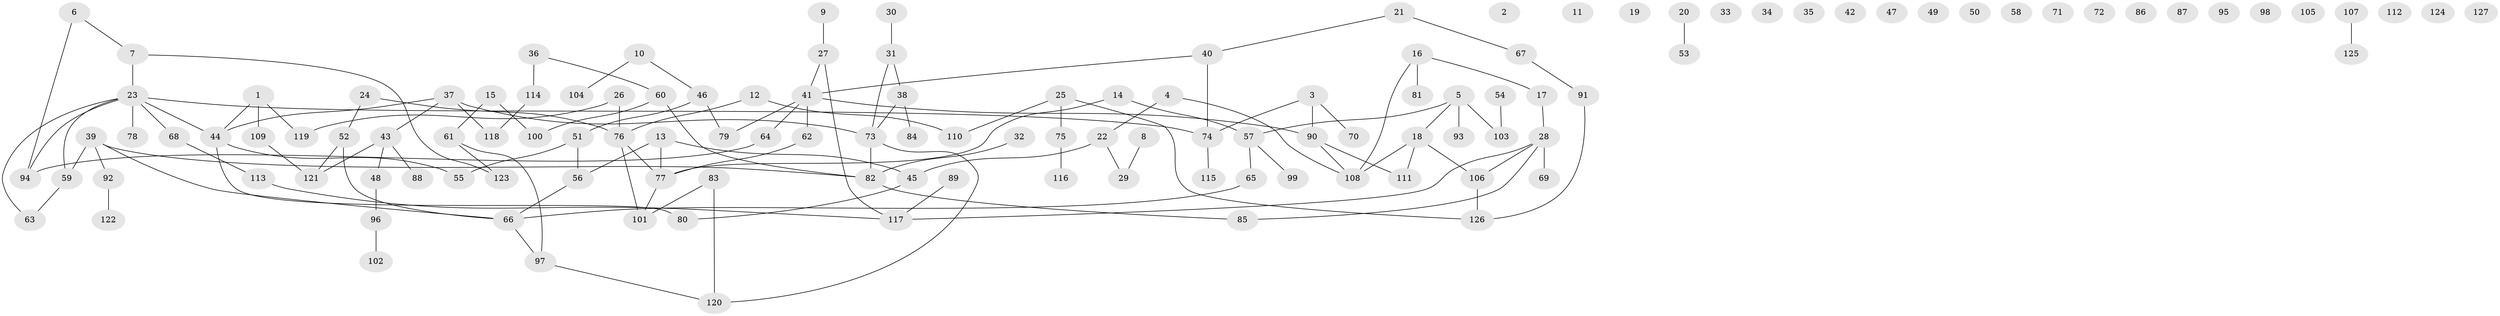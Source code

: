 // Generated by graph-tools (version 1.1) at 2025/00/03/09/25 03:00:40]
// undirected, 127 vertices, 133 edges
graph export_dot {
graph [start="1"]
  node [color=gray90,style=filled];
  1;
  2;
  3;
  4;
  5;
  6;
  7;
  8;
  9;
  10;
  11;
  12;
  13;
  14;
  15;
  16;
  17;
  18;
  19;
  20;
  21;
  22;
  23;
  24;
  25;
  26;
  27;
  28;
  29;
  30;
  31;
  32;
  33;
  34;
  35;
  36;
  37;
  38;
  39;
  40;
  41;
  42;
  43;
  44;
  45;
  46;
  47;
  48;
  49;
  50;
  51;
  52;
  53;
  54;
  55;
  56;
  57;
  58;
  59;
  60;
  61;
  62;
  63;
  64;
  65;
  66;
  67;
  68;
  69;
  70;
  71;
  72;
  73;
  74;
  75;
  76;
  77;
  78;
  79;
  80;
  81;
  82;
  83;
  84;
  85;
  86;
  87;
  88;
  89;
  90;
  91;
  92;
  93;
  94;
  95;
  96;
  97;
  98;
  99;
  100;
  101;
  102;
  103;
  104;
  105;
  106;
  107;
  108;
  109;
  110;
  111;
  112;
  113;
  114;
  115;
  116;
  117;
  118;
  119;
  120;
  121;
  122;
  123;
  124;
  125;
  126;
  127;
  1 -- 44;
  1 -- 109;
  1 -- 119;
  3 -- 70;
  3 -- 74;
  3 -- 90;
  4 -- 22;
  4 -- 108;
  5 -- 18;
  5 -- 57;
  5 -- 93;
  5 -- 103;
  6 -- 7;
  6 -- 94;
  7 -- 23;
  7 -- 123;
  8 -- 29;
  9 -- 27;
  10 -- 46;
  10 -- 104;
  12 -- 76;
  12 -- 110;
  13 -- 45;
  13 -- 56;
  13 -- 77;
  14 -- 57;
  14 -- 77;
  15 -- 61;
  15 -- 100;
  16 -- 17;
  16 -- 81;
  16 -- 108;
  17 -- 28;
  18 -- 106;
  18 -- 108;
  18 -- 111;
  20 -- 53;
  21 -- 40;
  21 -- 67;
  22 -- 29;
  22 -- 45;
  23 -- 44;
  23 -- 59;
  23 -- 63;
  23 -- 68;
  23 -- 74;
  23 -- 78;
  23 -- 94;
  24 -- 52;
  24 -- 76;
  25 -- 75;
  25 -- 110;
  25 -- 126;
  26 -- 76;
  26 -- 119;
  27 -- 41;
  27 -- 117;
  28 -- 69;
  28 -- 85;
  28 -- 106;
  28 -- 117;
  30 -- 31;
  31 -- 38;
  31 -- 73;
  32 -- 82;
  36 -- 60;
  36 -- 114;
  37 -- 43;
  37 -- 44;
  37 -- 73;
  37 -- 118;
  38 -- 73;
  38 -- 84;
  39 -- 59;
  39 -- 66;
  39 -- 82;
  39 -- 92;
  40 -- 41;
  40 -- 74;
  41 -- 62;
  41 -- 64;
  41 -- 79;
  41 -- 90;
  43 -- 48;
  43 -- 88;
  43 -- 121;
  44 -- 55;
  44 -- 80;
  45 -- 80;
  46 -- 51;
  46 -- 79;
  48 -- 96;
  51 -- 55;
  51 -- 56;
  52 -- 66;
  52 -- 121;
  54 -- 103;
  56 -- 66;
  57 -- 65;
  57 -- 99;
  59 -- 63;
  60 -- 82;
  60 -- 100;
  61 -- 97;
  61 -- 123;
  62 -- 77;
  64 -- 94;
  65 -- 66;
  66 -- 97;
  67 -- 91;
  68 -- 113;
  73 -- 82;
  73 -- 120;
  74 -- 115;
  75 -- 116;
  76 -- 77;
  76 -- 101;
  77 -- 101;
  82 -- 85;
  83 -- 101;
  83 -- 120;
  89 -- 117;
  90 -- 108;
  90 -- 111;
  91 -- 126;
  92 -- 122;
  96 -- 102;
  97 -- 120;
  106 -- 126;
  107 -- 125;
  109 -- 121;
  113 -- 117;
  114 -- 118;
}
